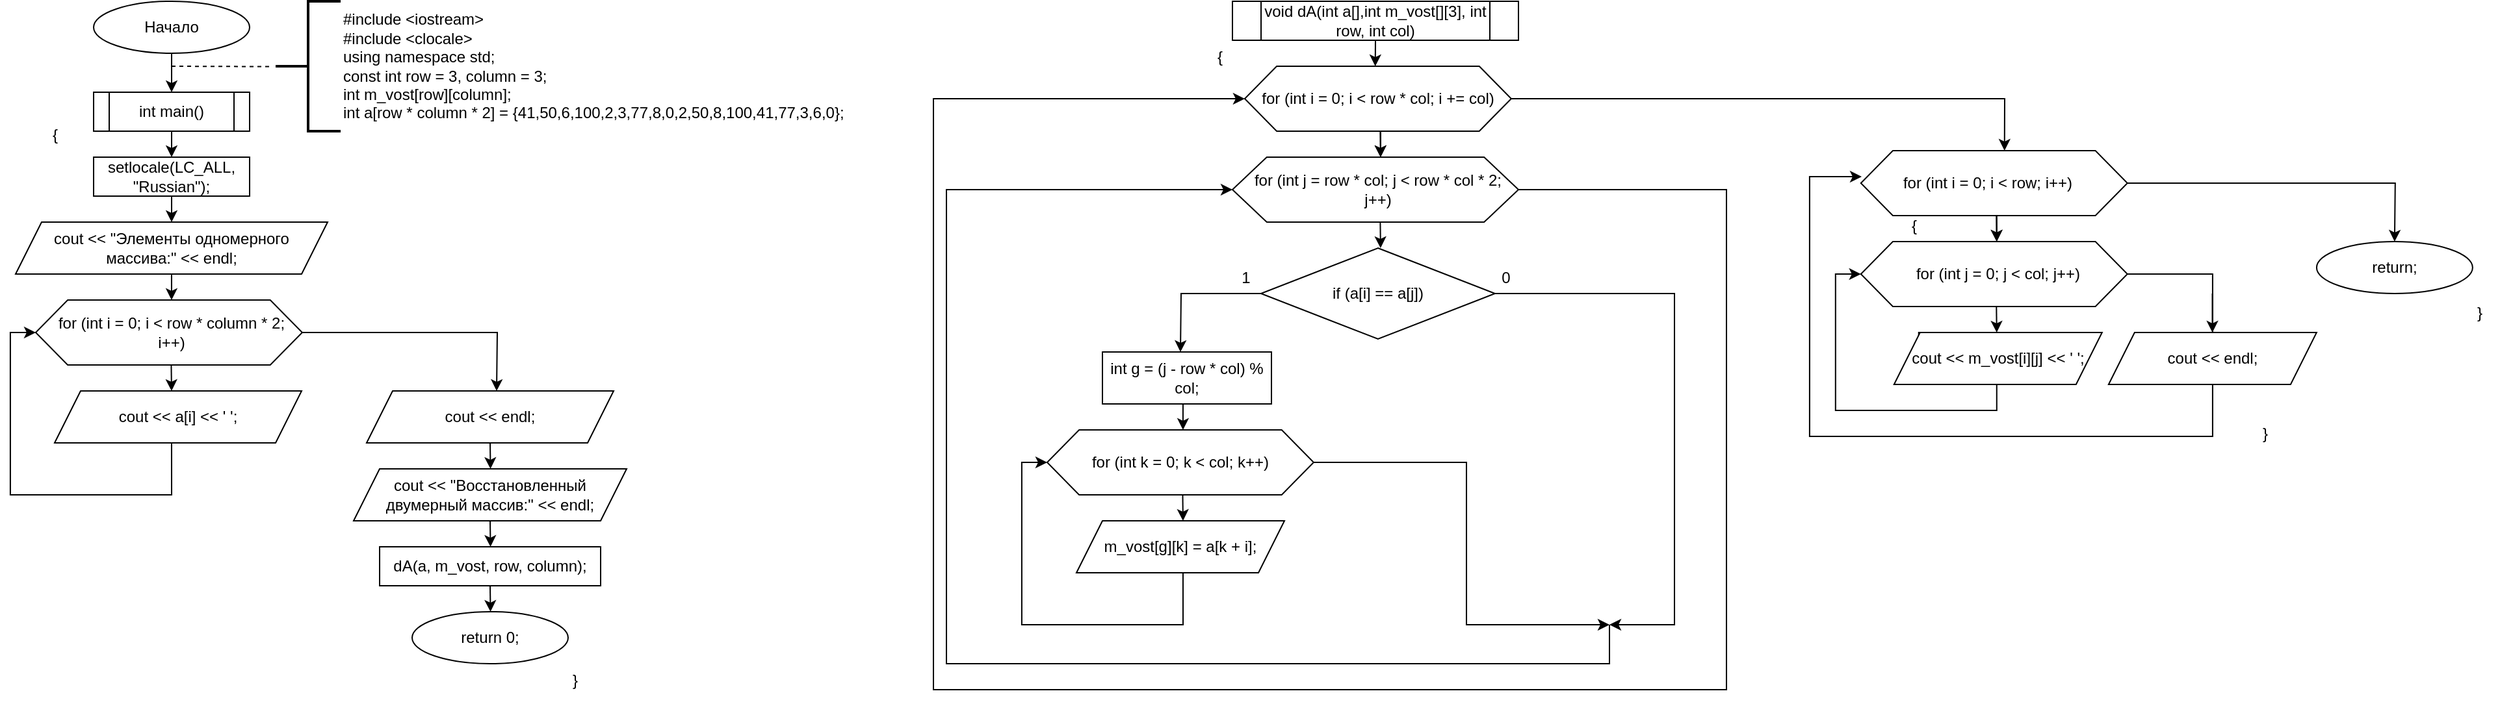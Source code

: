 <mxfile version="26.0.9">
  <diagram name="Страница — 1" id="BSUSJASIZuKnkrdw0uh4">
    <mxGraphModel dx="1366" dy="796" grid="1" gridSize="10" guides="1" tooltips="1" connect="1" arrows="1" fold="1" page="1" pageScale="1" pageWidth="827" pageHeight="1169" math="0" shadow="0">
      <root>
        <mxCell id="0" />
        <mxCell id="1" parent="0" />
        <mxCell id="AmZ5u9u0jyKkf-WDqn54-1" value="" style="edgeStyle=orthogonalEdgeStyle;rounded=0;orthogonalLoop=1;jettySize=auto;html=1;" edge="1" source="AmZ5u9u0jyKkf-WDqn54-2" parent="1">
          <mxGeometry relative="1" as="geometry">
            <mxPoint x="350" y="120" as="targetPoint" />
          </mxGeometry>
        </mxCell>
        <mxCell id="AmZ5u9u0jyKkf-WDqn54-2" value="Начало" style="ellipse;whiteSpace=wrap;html=1;" vertex="1" parent="1">
          <mxGeometry x="290" y="50" width="120" height="40" as="geometry" />
        </mxCell>
        <mxCell id="AmZ5u9u0jyKkf-WDqn54-4" value="int main()" style="shape=process;whiteSpace=wrap;html=1;backgroundOutline=1;" vertex="1" parent="1">
          <mxGeometry x="290" y="120" width="120" height="30" as="geometry" />
        </mxCell>
        <mxCell id="AmZ5u9u0jyKkf-WDqn54-6" value="" style="edgeStyle=orthogonalEdgeStyle;rounded=0;orthogonalLoop=1;jettySize=auto;html=1;" edge="1" parent="1">
          <mxGeometry relative="1" as="geometry">
            <mxPoint x="350" y="150" as="sourcePoint" />
            <mxPoint x="350" y="170" as="targetPoint" />
          </mxGeometry>
        </mxCell>
        <mxCell id="AmZ5u9u0jyKkf-WDqn54-7" value="setlocale(LC_ALL, &quot;Russian&quot;);" style="rounded=0;whiteSpace=wrap;html=1;" vertex="1" parent="1">
          <mxGeometry x="290" y="170" width="120" height="30" as="geometry" />
        </mxCell>
        <mxCell id="AmZ5u9u0jyKkf-WDqn54-8" value="" style="edgeStyle=orthogonalEdgeStyle;rounded=0;orthogonalLoop=1;jettySize=auto;html=1;" edge="1" parent="1">
          <mxGeometry relative="1" as="geometry">
            <mxPoint x="350" y="200" as="sourcePoint" />
            <mxPoint x="350" y="220" as="targetPoint" />
          </mxGeometry>
        </mxCell>
        <mxCell id="AmZ5u9u0jyKkf-WDqn54-9" value="&lt;div&gt;#include &amp;lt;iostream&amp;gt;&lt;/div&gt;&lt;div&gt;#include &amp;lt;clocale&amp;gt;&lt;/div&gt;&lt;div&gt;using namespace std;&lt;/div&gt;&lt;div&gt;&lt;div&gt;const int row = 3, column = 3;&amp;nbsp;&lt;/div&gt;&lt;div&gt;int m_vost[row][column];&amp;nbsp;&lt;/div&gt;&lt;/div&gt;&lt;div&gt;int a[row * column * 2] = {41,50,6,100,2,3,77,8,0,2,50,8,100,41,77,3,6,0};&lt;br&gt;&lt;/div&gt;" style="strokeWidth=2;html=1;shape=mxgraph.flowchart.annotation_2;align=left;labelPosition=right;pointerEvents=1;" vertex="1" parent="1">
          <mxGeometry x="430" y="50" width="50" height="100" as="geometry" />
        </mxCell>
        <mxCell id="AmZ5u9u0jyKkf-WDqn54-10" value="" style="endArrow=none;dashed=1;html=1;rounded=0;entryX=-0.04;entryY=0.503;entryDx=0;entryDy=0;entryPerimeter=0;" edge="1" target="AmZ5u9u0jyKkf-WDqn54-9" parent="1">
          <mxGeometry width="50" height="50" relative="1" as="geometry">
            <mxPoint x="350" y="100" as="sourcePoint" />
            <mxPoint x="420" y="100" as="targetPoint" />
          </mxGeometry>
        </mxCell>
        <mxCell id="AmZ5u9u0jyKkf-WDqn54-12" value="cout &amp;lt;&amp;lt; &quot;Элементы одномерного массива:&quot; &amp;lt;&amp;lt; endl;" style="shape=parallelogram;perimeter=parallelogramPerimeter;whiteSpace=wrap;html=1;fixedSize=1;" vertex="1" parent="1">
          <mxGeometry x="230" y="220" width="240" height="40" as="geometry" />
        </mxCell>
        <mxCell id="AmZ5u9u0jyKkf-WDqn54-13" value="" style="edgeStyle=orthogonalEdgeStyle;rounded=0;orthogonalLoop=1;jettySize=auto;html=1;" edge="1" parent="1">
          <mxGeometry relative="1" as="geometry">
            <mxPoint x="349.971" y="260" as="sourcePoint" />
            <mxPoint x="349.971" y="280" as="targetPoint" />
          </mxGeometry>
        </mxCell>
        <mxCell id="AmZ5u9u0jyKkf-WDqn54-14" style="edgeStyle=orthogonalEdgeStyle;rounded=0;orthogonalLoop=1;jettySize=auto;html=1;exitX=1;exitY=0.5;exitDx=0;exitDy=0;" edge="1" source="AmZ5u9u0jyKkf-WDqn54-15" parent="1">
          <mxGeometry relative="1" as="geometry">
            <mxPoint x="600" y="350" as="targetPoint" />
          </mxGeometry>
        </mxCell>
        <mxCell id="AmZ5u9u0jyKkf-WDqn54-15" value="" style="verticalLabelPosition=bottom;verticalAlign=top;html=1;shape=hexagon;perimeter=hexagonPerimeter2;arcSize=6;size=0.12;" vertex="1" parent="1">
          <mxGeometry x="245.471" y="280" width="205" height="50" as="geometry" />
        </mxCell>
        <mxCell id="AmZ5u9u0jyKkf-WDqn54-16" value="" style="edgeStyle=orthogonalEdgeStyle;rounded=0;orthogonalLoop=1;jettySize=auto;html=1;" edge="1" parent="1">
          <mxGeometry relative="1" as="geometry">
            <mxPoint x="349.731" y="330" as="sourcePoint" />
            <mxPoint x="349.971" y="350" as="targetPoint" />
          </mxGeometry>
        </mxCell>
        <mxCell id="AmZ5u9u0jyKkf-WDqn54-17" value="for (int i = 0; i &amp;lt; row * column * 2; i++)" style="text;html=1;align=center;verticalAlign=middle;whiteSpace=wrap;rounded=0;" vertex="1" parent="1">
          <mxGeometry x="260" y="290" width="180" height="30" as="geometry" />
        </mxCell>
        <mxCell id="AmZ5u9u0jyKkf-WDqn54-18" value="" style="edgeStyle=orthogonalEdgeStyle;rounded=0;orthogonalLoop=1;jettySize=auto;html=1;entryX=0;entryY=0.5;entryDx=0;entryDy=0;" edge="1" target="AmZ5u9u0jyKkf-WDqn54-15" parent="1">
          <mxGeometry relative="1" as="geometry">
            <mxPoint x="349.971" y="380" as="sourcePoint" />
            <mxPoint x="229.971" y="350" as="targetPoint" />
            <Array as="points">
              <mxPoint x="349.971" y="430" />
              <mxPoint x="225.971" y="430" />
              <mxPoint x="225.971" y="305" />
            </Array>
          </mxGeometry>
        </mxCell>
        <mxCell id="AmZ5u9u0jyKkf-WDqn54-20" value="cout &amp;lt;&amp;lt; a[i] &amp;lt;&amp;lt; &#39; &#39;;" style="shape=parallelogram;perimeter=parallelogramPerimeter;whiteSpace=wrap;html=1;fixedSize=1;" vertex="1" parent="1">
          <mxGeometry x="260" y="350" width="190" height="40" as="geometry" />
        </mxCell>
        <mxCell id="AmZ5u9u0jyKkf-WDqn54-22" style="edgeStyle=orthogonalEdgeStyle;rounded=0;orthogonalLoop=1;jettySize=auto;html=1;exitX=0.5;exitY=1;exitDx=0;exitDy=0;" edge="1" parent="1" source="AmZ5u9u0jyKkf-WDqn54-21">
          <mxGeometry relative="1" as="geometry">
            <mxPoint x="595.286" y="410" as="targetPoint" />
          </mxGeometry>
        </mxCell>
        <mxCell id="AmZ5u9u0jyKkf-WDqn54-21" value="cout &amp;lt;&amp;lt; endl;" style="shape=parallelogram;perimeter=parallelogramPerimeter;whiteSpace=wrap;html=1;fixedSize=1;" vertex="1" parent="1">
          <mxGeometry x="500" y="350" width="190" height="40" as="geometry" />
        </mxCell>
        <mxCell id="AmZ5u9u0jyKkf-WDqn54-24" style="edgeStyle=orthogonalEdgeStyle;rounded=0;orthogonalLoop=1;jettySize=auto;html=1;exitX=0.5;exitY=1;exitDx=0;exitDy=0;" edge="1" parent="1" source="AmZ5u9u0jyKkf-WDqn54-23">
          <mxGeometry relative="1" as="geometry">
            <mxPoint x="595.286" y="470" as="targetPoint" />
          </mxGeometry>
        </mxCell>
        <mxCell id="AmZ5u9u0jyKkf-WDqn54-23" value="cout &amp;lt;&amp;lt; &quot;Восстановленный двумерный массив:&quot; &amp;lt;&amp;lt; endl;" style="shape=parallelogram;perimeter=parallelogramPerimeter;whiteSpace=wrap;html=1;fixedSize=1;" vertex="1" parent="1">
          <mxGeometry x="490" y="410" width="210" height="40" as="geometry" />
        </mxCell>
        <mxCell id="AmZ5u9u0jyKkf-WDqn54-26" style="edgeStyle=orthogonalEdgeStyle;rounded=0;orthogonalLoop=1;jettySize=auto;html=1;exitX=0.5;exitY=1;exitDx=0;exitDy=0;" edge="1" parent="1" source="AmZ5u9u0jyKkf-WDqn54-25">
          <mxGeometry relative="1" as="geometry">
            <mxPoint x="595.286" y="520" as="targetPoint" />
          </mxGeometry>
        </mxCell>
        <mxCell id="AmZ5u9u0jyKkf-WDqn54-25" value="dA(a, m_vost, row, column);" style="rounded=0;whiteSpace=wrap;html=1;" vertex="1" parent="1">
          <mxGeometry x="510" y="470" width="170" height="30" as="geometry" />
        </mxCell>
        <mxCell id="AmZ5u9u0jyKkf-WDqn54-27" value="return 0;" style="ellipse;whiteSpace=wrap;html=1;" vertex="1" parent="1">
          <mxGeometry x="535" y="520" width="120" height="40" as="geometry" />
        </mxCell>
        <mxCell id="AmZ5u9u0jyKkf-WDqn54-29" style="edgeStyle=orthogonalEdgeStyle;rounded=0;orthogonalLoop=1;jettySize=auto;html=1;exitX=0.5;exitY=1;exitDx=0;exitDy=0;" edge="1" parent="1" source="AmZ5u9u0jyKkf-WDqn54-28">
          <mxGeometry relative="1" as="geometry">
            <mxPoint x="1275.857" y="100" as="targetPoint" />
          </mxGeometry>
        </mxCell>
        <mxCell id="AmZ5u9u0jyKkf-WDqn54-28" value="void dA(int a[],int m_vost[][3], int row, int col)" style="shape=process;whiteSpace=wrap;html=1;backgroundOutline=1;" vertex="1" parent="1">
          <mxGeometry x="1166" y="50" width="220" height="30" as="geometry" />
        </mxCell>
        <mxCell id="AmZ5u9u0jyKkf-WDqn54-30" value="" style="verticalLabelPosition=bottom;verticalAlign=top;html=1;shape=hexagon;perimeter=hexagonPerimeter2;arcSize=6;size=0.12;" vertex="1" parent="1">
          <mxGeometry x="1175.443" y="100" width="205" height="50" as="geometry" />
        </mxCell>
        <mxCell id="AmZ5u9u0jyKkf-WDqn54-31" value="" style="edgeStyle=orthogonalEdgeStyle;rounded=0;orthogonalLoop=1;jettySize=auto;html=1;" edge="1" parent="1">
          <mxGeometry relative="1" as="geometry">
            <mxPoint x="1279.703" y="150" as="sourcePoint" />
            <mxPoint x="1279.943" y="170" as="targetPoint" />
          </mxGeometry>
        </mxCell>
        <mxCell id="AmZ5u9u0jyKkf-WDqn54-32" value="for (int i = 0; i &amp;lt; row * col; i += col)" style="text;html=1;align=center;verticalAlign=middle;whiteSpace=wrap;rounded=0;" vertex="1" parent="1">
          <mxGeometry x="1182.94" y="110" width="190" height="30" as="geometry" />
        </mxCell>
        <mxCell id="AmZ5u9u0jyKkf-WDqn54-33" value="" style="edgeStyle=orthogonalEdgeStyle;rounded=0;orthogonalLoop=1;jettySize=auto;html=1;" edge="1" parent="1">
          <mxGeometry relative="1" as="geometry">
            <mxPoint x="1279.943" y="150" as="sourcePoint" />
            <mxPoint x="1279.943" y="170" as="targetPoint" />
          </mxGeometry>
        </mxCell>
        <mxCell id="AmZ5u9u0jyKkf-WDqn54-80" style="edgeStyle=orthogonalEdgeStyle;rounded=0;orthogonalLoop=1;jettySize=auto;html=1;exitX=1;exitY=0.5;exitDx=0;exitDy=0;entryX=0;entryY=0.5;entryDx=0;entryDy=0;" edge="1" parent="1" source="AmZ5u9u0jyKkf-WDqn54-35" target="AmZ5u9u0jyKkf-WDqn54-30">
          <mxGeometry relative="1" as="geometry">
            <Array as="points">
              <mxPoint x="1546" y="195" />
              <mxPoint x="1546" y="580" />
              <mxPoint x="936" y="580" />
              <mxPoint x="936" y="125" />
            </Array>
          </mxGeometry>
        </mxCell>
        <mxCell id="AmZ5u9u0jyKkf-WDqn54-35" value="" style="verticalLabelPosition=bottom;verticalAlign=top;html=1;shape=hexagon;perimeter=hexagonPerimeter2;arcSize=6;size=0.12;" vertex="1" parent="1">
          <mxGeometry x="1166" y="170" width="220" height="50" as="geometry" />
        </mxCell>
        <mxCell id="AmZ5u9u0jyKkf-WDqn54-36" value="" style="edgeStyle=orthogonalEdgeStyle;rounded=0;orthogonalLoop=1;jettySize=auto;html=1;" edge="1" parent="1">
          <mxGeometry relative="1" as="geometry">
            <mxPoint x="1279.703" y="220" as="sourcePoint" />
            <mxPoint x="1279.943" y="240" as="targetPoint" />
          </mxGeometry>
        </mxCell>
        <mxCell id="AmZ5u9u0jyKkf-WDqn54-37" value="for (int j = row * col; j &amp;lt; row * col * 2; j++)" style="text;html=1;align=center;verticalAlign=middle;whiteSpace=wrap;rounded=0;" vertex="1" parent="1">
          <mxGeometry x="1177.94" y="180" width="200" height="30" as="geometry" />
        </mxCell>
        <mxCell id="AmZ5u9u0jyKkf-WDqn54-42" style="edgeStyle=orthogonalEdgeStyle;rounded=0;orthogonalLoop=1;jettySize=auto;html=1;exitX=0;exitY=0.5;exitDx=0;exitDy=0;" edge="1" parent="1" source="AmZ5u9u0jyKkf-WDqn54-41">
          <mxGeometry relative="1" as="geometry">
            <mxPoint x="1126" y="320" as="targetPoint" />
          </mxGeometry>
        </mxCell>
        <mxCell id="AmZ5u9u0jyKkf-WDqn54-55" style="edgeStyle=orthogonalEdgeStyle;rounded=0;orthogonalLoop=1;jettySize=auto;html=1;exitX=1;exitY=0.5;exitDx=0;exitDy=0;" edge="1" parent="1" source="AmZ5u9u0jyKkf-WDqn54-41">
          <mxGeometry relative="1" as="geometry">
            <mxPoint x="1456" y="530" as="targetPoint" />
            <Array as="points">
              <mxPoint x="1506" y="275" />
              <mxPoint x="1506" y="530" />
            </Array>
          </mxGeometry>
        </mxCell>
        <mxCell id="AmZ5u9u0jyKkf-WDqn54-41" value="if (a[i] == a[j])" style="rhombus;whiteSpace=wrap;html=1;" vertex="1" parent="1">
          <mxGeometry x="1187.94" y="240" width="180" height="70" as="geometry" />
        </mxCell>
        <mxCell id="AmZ5u9u0jyKkf-WDqn54-43" value="int g = (j - row * col) % col;" style="rounded=0;whiteSpace=wrap;html=1;" vertex="1" parent="1">
          <mxGeometry x="1066" y="320" width="130" height="40" as="geometry" />
        </mxCell>
        <mxCell id="AmZ5u9u0jyKkf-WDqn54-44" value="" style="edgeStyle=orthogonalEdgeStyle;rounded=0;orthogonalLoop=1;jettySize=auto;html=1;" edge="1" parent="1">
          <mxGeometry relative="1" as="geometry">
            <mxPoint x="1127.971" y="360" as="sourcePoint" />
            <mxPoint x="1127.971" y="380" as="targetPoint" />
          </mxGeometry>
        </mxCell>
        <mxCell id="AmZ5u9u0jyKkf-WDqn54-45" style="edgeStyle=orthogonalEdgeStyle;rounded=0;orthogonalLoop=1;jettySize=auto;html=1;exitX=1;exitY=0.5;exitDx=0;exitDy=0;" edge="1" source="AmZ5u9u0jyKkf-WDqn54-46" parent="1">
          <mxGeometry relative="1" as="geometry">
            <mxPoint x="1456" y="530" as="targetPoint" />
            <Array as="points">
              <mxPoint x="1346" y="405" />
              <mxPoint x="1346" y="530" />
              <mxPoint x="1456" y="530" />
            </Array>
          </mxGeometry>
        </mxCell>
        <mxCell id="AmZ5u9u0jyKkf-WDqn54-46" value="" style="verticalLabelPosition=bottom;verticalAlign=top;html=1;shape=hexagon;perimeter=hexagonPerimeter2;arcSize=6;size=0.12;" vertex="1" parent="1">
          <mxGeometry x="1023.471" y="380" width="205" height="50" as="geometry" />
        </mxCell>
        <mxCell id="AmZ5u9u0jyKkf-WDqn54-47" value="" style="edgeStyle=orthogonalEdgeStyle;rounded=0;orthogonalLoop=1;jettySize=auto;html=1;" edge="1" parent="1">
          <mxGeometry relative="1" as="geometry">
            <mxPoint x="1127.731" y="430" as="sourcePoint" />
            <mxPoint x="1127.971" y="450" as="targetPoint" />
          </mxGeometry>
        </mxCell>
        <mxCell id="AmZ5u9u0jyKkf-WDqn54-48" value="for (int k = 0; k &amp;lt; col; k++)" style="text;html=1;align=center;verticalAlign=middle;whiteSpace=wrap;rounded=0;" vertex="1" parent="1">
          <mxGeometry x="1046" y="390" width="160" height="30" as="geometry" />
        </mxCell>
        <mxCell id="AmZ5u9u0jyKkf-WDqn54-49" value="" style="edgeStyle=orthogonalEdgeStyle;rounded=0;orthogonalLoop=1;jettySize=auto;html=1;entryX=0;entryY=0.5;entryDx=0;entryDy=0;" edge="1" target="AmZ5u9u0jyKkf-WDqn54-46" parent="1">
          <mxGeometry relative="1" as="geometry">
            <mxPoint x="1127.971" y="480" as="sourcePoint" />
            <mxPoint x="1007.971" y="450" as="targetPoint" />
            <Array as="points">
              <mxPoint x="1127.971" y="530" />
              <mxPoint x="1003.971" y="530" />
              <mxPoint x="1003.971" y="405" />
            </Array>
          </mxGeometry>
        </mxCell>
        <mxCell id="AmZ5u9u0jyKkf-WDqn54-51" value="m_vost[g][k] = a[k + i];" style="shape=parallelogram;perimeter=parallelogramPerimeter;whiteSpace=wrap;html=1;fixedSize=1;" vertex="1" parent="1">
          <mxGeometry x="1046" y="450" width="160" height="40" as="geometry" />
        </mxCell>
        <mxCell id="AmZ5u9u0jyKkf-WDqn54-53" value="{" style="text;html=1;align=center;verticalAlign=middle;resizable=0;points=[];autosize=1;strokeColor=none;fillColor=none;" vertex="1" parent="1">
          <mxGeometry x="245" y="138" width="30" height="30" as="geometry" />
        </mxCell>
        <mxCell id="AmZ5u9u0jyKkf-WDqn54-54" value="}" style="text;html=1;align=center;verticalAlign=middle;resizable=0;points=[];autosize=1;strokeColor=none;fillColor=none;" vertex="1" parent="1">
          <mxGeometry x="645" y="558" width="30" height="30" as="geometry" />
        </mxCell>
        <mxCell id="AmZ5u9u0jyKkf-WDqn54-56" value="1" style="text;html=1;align=center;verticalAlign=middle;resizable=0;points=[];autosize=1;strokeColor=none;fillColor=none;" vertex="1" parent="1">
          <mxGeometry x="1161" y="248" width="30" height="30" as="geometry" />
        </mxCell>
        <mxCell id="AmZ5u9u0jyKkf-WDqn54-57" value="0" style="text;html=1;align=center;verticalAlign=middle;resizable=0;points=[];autosize=1;strokeColor=none;fillColor=none;" vertex="1" parent="1">
          <mxGeometry x="1361" y="248" width="30" height="30" as="geometry" />
        </mxCell>
        <mxCell id="AmZ5u9u0jyKkf-WDqn54-77" style="edgeStyle=orthogonalEdgeStyle;rounded=0;orthogonalLoop=1;jettySize=auto;html=1;exitX=1;exitY=0.5;exitDx=0;exitDy=0;" edge="1" parent="1" source="AmZ5u9u0jyKkf-WDqn54-58">
          <mxGeometry relative="1" as="geometry">
            <mxPoint x="2059.94" y="235" as="targetPoint" />
          </mxGeometry>
        </mxCell>
        <mxCell id="AmZ5u9u0jyKkf-WDqn54-58" value="" style="verticalLabelPosition=bottom;verticalAlign=top;html=1;shape=hexagon;perimeter=hexagonPerimeter2;arcSize=6;size=0.12;" vertex="1" parent="1">
          <mxGeometry x="1649.383" y="165" width="205" height="50" as="geometry" />
        </mxCell>
        <mxCell id="AmZ5u9u0jyKkf-WDqn54-59" value="" style="edgeStyle=orthogonalEdgeStyle;rounded=0;orthogonalLoop=1;jettySize=auto;html=1;" edge="1" parent="1">
          <mxGeometry relative="1" as="geometry">
            <mxPoint x="1753.643" y="215" as="sourcePoint" />
            <mxPoint x="1753.883" y="235" as="targetPoint" />
          </mxGeometry>
        </mxCell>
        <mxCell id="AmZ5u9u0jyKkf-WDqn54-60" value="for (int i = 0; i &amp;lt; row; i++)" style="text;html=1;align=center;verticalAlign=middle;whiteSpace=wrap;rounded=0;" vertex="1" parent="1">
          <mxGeometry x="1679.94" y="175" width="133.94" height="30" as="geometry" />
        </mxCell>
        <mxCell id="AmZ5u9u0jyKkf-WDqn54-61" value="" style="edgeStyle=orthogonalEdgeStyle;rounded=0;orthogonalLoop=1;jettySize=auto;html=1;" edge="1" parent="1">
          <mxGeometry relative="1" as="geometry">
            <mxPoint x="1753.883" y="215" as="sourcePoint" />
            <mxPoint x="1753.883" y="235" as="targetPoint" />
          </mxGeometry>
        </mxCell>
        <mxCell id="AmZ5u9u0jyKkf-WDqn54-62" style="edgeStyle=orthogonalEdgeStyle;rounded=0;orthogonalLoop=1;jettySize=auto;html=1;exitX=1;exitY=0.5;exitDx=0;exitDy=0;entryX=0.003;entryY=0.4;entryDx=0;entryDy=0;entryPerimeter=0;" edge="1" source="AmZ5u9u0jyKkf-WDqn54-63" target="AmZ5u9u0jyKkf-WDqn54-58" parent="1">
          <mxGeometry relative="1" as="geometry">
            <mxPoint x="1589.911" y="225" as="targetPoint" />
            <Array as="points">
              <mxPoint x="1919.94" y="260" />
              <mxPoint x="1919.94" y="385" />
              <mxPoint x="1609.94" y="385" />
              <mxPoint x="1609.94" y="185" />
            </Array>
          </mxGeometry>
        </mxCell>
        <mxCell id="AmZ5u9u0jyKkf-WDqn54-63" value="" style="verticalLabelPosition=bottom;verticalAlign=top;html=1;shape=hexagon;perimeter=hexagonPerimeter2;arcSize=6;size=0.12;" vertex="1" parent="1">
          <mxGeometry x="1649.383" y="235" width="205" height="50" as="geometry" />
        </mxCell>
        <mxCell id="AmZ5u9u0jyKkf-WDqn54-64" value="" style="edgeStyle=orthogonalEdgeStyle;rounded=0;orthogonalLoop=1;jettySize=auto;html=1;" edge="1" parent="1">
          <mxGeometry relative="1" as="geometry">
            <mxPoint x="1753.643" y="285" as="sourcePoint" />
            <mxPoint x="1753.883" y="305" as="targetPoint" />
          </mxGeometry>
        </mxCell>
        <mxCell id="AmZ5u9u0jyKkf-WDqn54-65" value="for (int j = 0; j &amp;lt; col; j++)" style="text;html=1;align=center;verticalAlign=middle;whiteSpace=wrap;rounded=0;" vertex="1" parent="1">
          <mxGeometry x="1679.911" y="245" width="150" height="30" as="geometry" />
        </mxCell>
        <mxCell id="AmZ5u9u0jyKkf-WDqn54-66" value="" style="edgeStyle=orthogonalEdgeStyle;rounded=0;orthogonalLoop=1;jettySize=auto;html=1;entryX=0;entryY=0.5;entryDx=0;entryDy=0;" edge="1" target="AmZ5u9u0jyKkf-WDqn54-63" parent="1">
          <mxGeometry relative="1" as="geometry">
            <mxPoint x="1753.883" y="335" as="sourcePoint" />
            <mxPoint x="1633.883" y="305" as="targetPoint" />
            <Array as="points">
              <mxPoint x="1753.911" y="365" />
              <mxPoint x="1629.911" y="365" />
              <mxPoint x="1629.911" y="260" />
            </Array>
          </mxGeometry>
        </mxCell>
        <mxCell id="AmZ5u9u0jyKkf-WDqn54-67" value="ptr[i][j] = rand() % 20;" style="rounded=0;whiteSpace=wrap;html=1;" vertex="1" parent="1">
          <mxGeometry x="1693.883" y="305" width="120" height="30" as="geometry" />
        </mxCell>
        <mxCell id="AmZ5u9u0jyKkf-WDqn54-69" value="" style="endArrow=classic;html=1;rounded=0;entryX=0.539;entryY=0;entryDx=0;entryDy=0;entryPerimeter=0;exitX=1;exitY=0.5;exitDx=0;exitDy=0;" edge="1" parent="1" source="AmZ5u9u0jyKkf-WDqn54-30" target="AmZ5u9u0jyKkf-WDqn54-58">
          <mxGeometry width="50" height="50" relative="1" as="geometry">
            <mxPoint x="1380" y="600" as="sourcePoint" />
            <mxPoint x="1430" y="540" as="targetPoint" />
            <Array as="points">
              <mxPoint x="1760" y="125" />
            </Array>
          </mxGeometry>
        </mxCell>
        <mxCell id="AmZ5u9u0jyKkf-WDqn54-70" value="cout &amp;lt;&amp;lt; m_vost[i][j] &amp;lt;&amp;lt; &#39; &#39;;" style="shape=parallelogram;perimeter=parallelogramPerimeter;whiteSpace=wrap;html=1;fixedSize=1;" vertex="1" parent="1">
          <mxGeometry x="1674.91" y="305" width="160" height="40" as="geometry" />
        </mxCell>
        <mxCell id="AmZ5u9u0jyKkf-WDqn54-72" value="cout &amp;lt;&amp;lt; endl;" style="shape=parallelogram;perimeter=parallelogramPerimeter;whiteSpace=wrap;html=1;fixedSize=1;" vertex="1" parent="1">
          <mxGeometry x="1839.94" y="305" width="160" height="40" as="geometry" />
        </mxCell>
        <mxCell id="AmZ5u9u0jyKkf-WDqn54-73" value="{" style="text;html=1;align=center;verticalAlign=middle;resizable=0;points=[];autosize=1;strokeColor=none;fillColor=none;" vertex="1" parent="1">
          <mxGeometry x="1141" y="78" width="30" height="30" as="geometry" />
        </mxCell>
        <mxCell id="AmZ5u9u0jyKkf-WDqn54-75" value="}" style="text;html=1;align=center;verticalAlign=middle;resizable=0;points=[];autosize=1;strokeColor=none;fillColor=none;" vertex="1" parent="1">
          <mxGeometry x="2109.94" y="275" width="30" height="30" as="geometry" />
        </mxCell>
        <mxCell id="AmZ5u9u0jyKkf-WDqn54-76" value="" style="endArrow=classic;html=1;rounded=0;entryX=0.539;entryY=0;entryDx=0;entryDy=0;entryPerimeter=0;" edge="1" parent="1">
          <mxGeometry width="50" height="50" relative="1" as="geometry">
            <mxPoint x="1919.77" y="275" as="sourcePoint" />
            <mxPoint x="1919.77" y="305" as="targetPoint" />
          </mxGeometry>
        </mxCell>
        <mxCell id="AmZ5u9u0jyKkf-WDqn54-78" value="return;" style="ellipse;whiteSpace=wrap;html=1;" vertex="1" parent="1">
          <mxGeometry x="1999.94" y="235" width="120" height="40" as="geometry" />
        </mxCell>
        <mxCell id="AmZ5u9u0jyKkf-WDqn54-79" value="" style="endArrow=classic;html=1;rounded=0;entryX=0;entryY=0.5;entryDx=0;entryDy=0;" edge="1" parent="1" target="AmZ5u9u0jyKkf-WDqn54-35">
          <mxGeometry width="50" height="50" relative="1" as="geometry">
            <mxPoint x="1456" y="530" as="sourcePoint" />
            <mxPoint x="1456" y="560" as="targetPoint" />
            <Array as="points">
              <mxPoint x="1456" y="560" />
              <mxPoint x="946" y="560" />
              <mxPoint x="946" y="195" />
            </Array>
          </mxGeometry>
        </mxCell>
        <mxCell id="AmZ5u9u0jyKkf-WDqn54-81" value="{" style="text;html=1;align=center;verticalAlign=middle;resizable=0;points=[];autosize=1;strokeColor=none;fillColor=none;" vertex="1" parent="1">
          <mxGeometry x="1675" y="208" width="30" height="30" as="geometry" />
        </mxCell>
        <mxCell id="AmZ5u9u0jyKkf-WDqn54-82" value="}" style="text;html=1;align=center;verticalAlign=middle;resizable=0;points=[];autosize=1;strokeColor=none;fillColor=none;" vertex="1" parent="1">
          <mxGeometry x="1945" y="368" width="30" height="30" as="geometry" />
        </mxCell>
      </root>
    </mxGraphModel>
  </diagram>
</mxfile>
